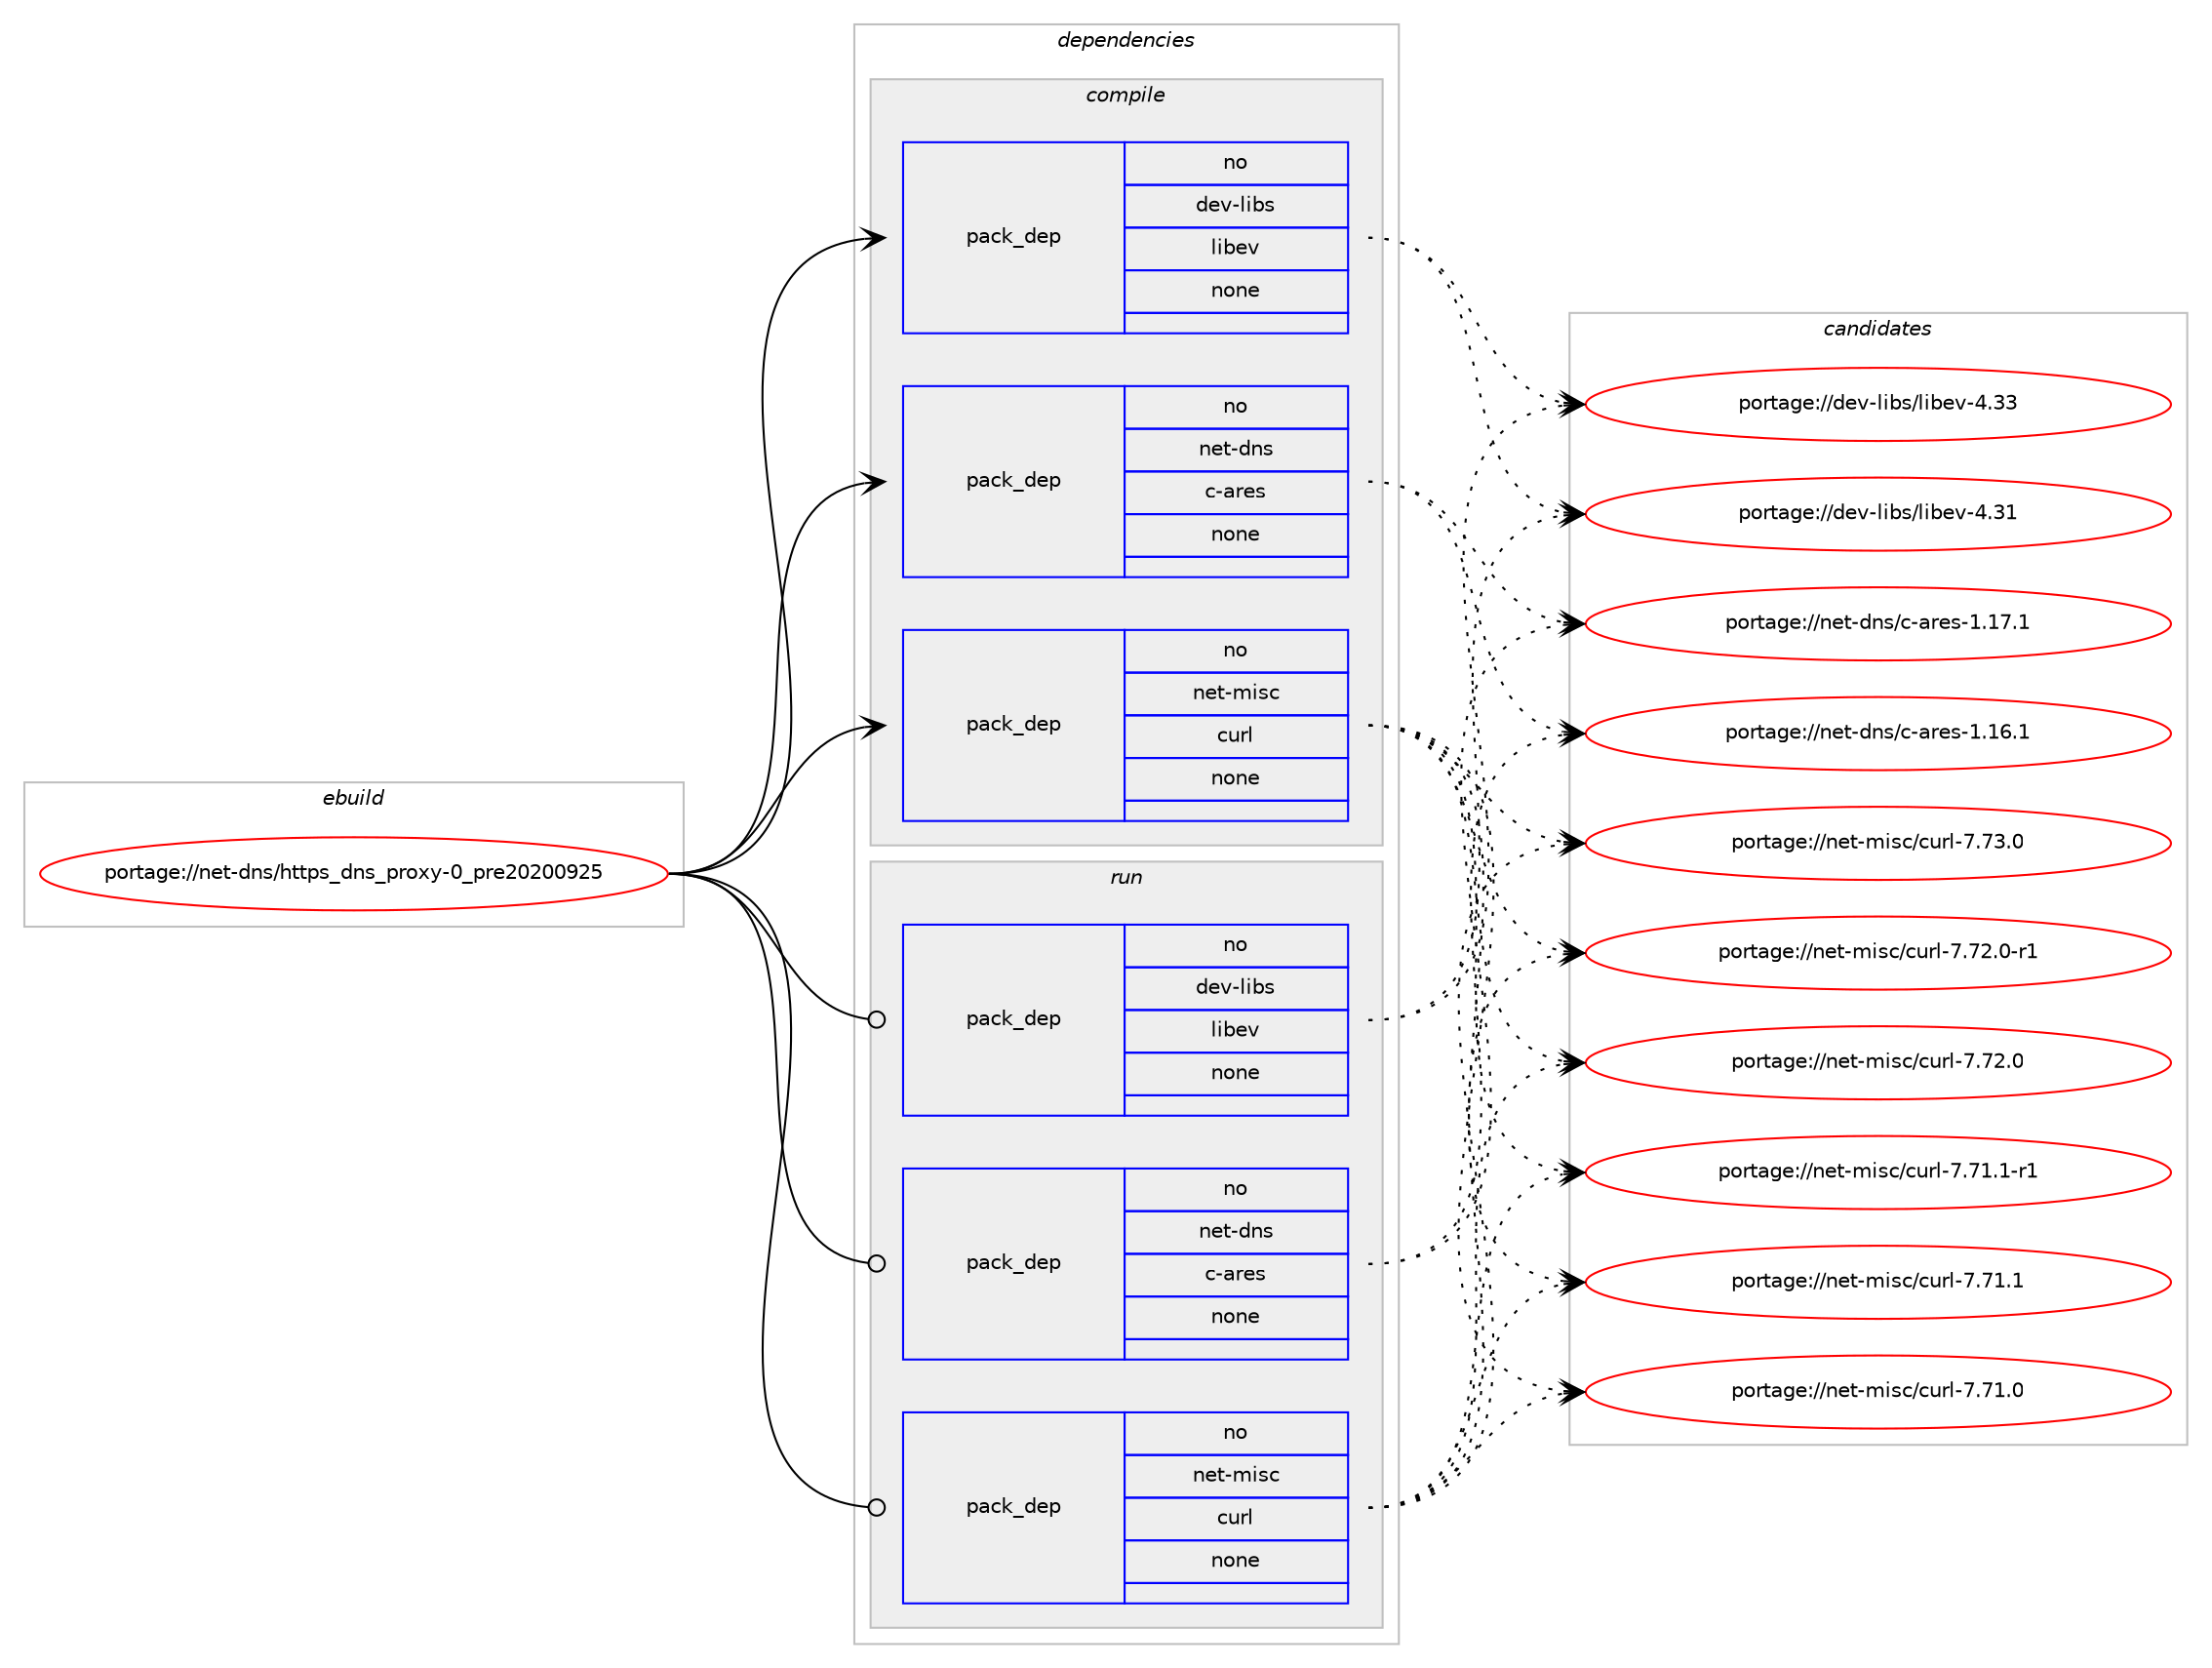 digraph prolog {

# *************
# Graph options
# *************

newrank=true;
concentrate=true;
compound=true;
graph [rankdir=LR,fontname=Helvetica,fontsize=10,ranksep=1.5];#, ranksep=2.5, nodesep=0.2];
edge  [arrowhead=vee];
node  [fontname=Helvetica,fontsize=10];

# **********
# The ebuild
# **********

subgraph cluster_leftcol {
color=gray;
rank=same;
label=<<i>ebuild</i>>;
id [label="portage://net-dns/https_dns_proxy-0_pre20200925", color=red, width=4, href="../net-dns/https_dns_proxy-0_pre20200925.svg"];
}

# ****************
# The dependencies
# ****************

subgraph cluster_midcol {
color=gray;
label=<<i>dependencies</i>>;
subgraph cluster_compile {
fillcolor="#eeeeee";
style=filled;
label=<<i>compile</i>>;
subgraph pack2675 {
dependency3219 [label=<<TABLE BORDER="0" CELLBORDER="1" CELLSPACING="0" CELLPADDING="4" WIDTH="220"><TR><TD ROWSPAN="6" CELLPADDING="30">pack_dep</TD></TR><TR><TD WIDTH="110">no</TD></TR><TR><TD>dev-libs</TD></TR><TR><TD>libev</TD></TR><TR><TD>none</TD></TR><TR><TD></TD></TR></TABLE>>, shape=none, color=blue];
}
id:e -> dependency3219:w [weight=20,style="solid",arrowhead="vee"];
subgraph pack2676 {
dependency3220 [label=<<TABLE BORDER="0" CELLBORDER="1" CELLSPACING="0" CELLPADDING="4" WIDTH="220"><TR><TD ROWSPAN="6" CELLPADDING="30">pack_dep</TD></TR><TR><TD WIDTH="110">no</TD></TR><TR><TD>net-dns</TD></TR><TR><TD>c-ares</TD></TR><TR><TD>none</TD></TR><TR><TD></TD></TR></TABLE>>, shape=none, color=blue];
}
id:e -> dependency3220:w [weight=20,style="solid",arrowhead="vee"];
subgraph pack2677 {
dependency3221 [label=<<TABLE BORDER="0" CELLBORDER="1" CELLSPACING="0" CELLPADDING="4" WIDTH="220"><TR><TD ROWSPAN="6" CELLPADDING="30">pack_dep</TD></TR><TR><TD WIDTH="110">no</TD></TR><TR><TD>net-misc</TD></TR><TR><TD>curl</TD></TR><TR><TD>none</TD></TR><TR><TD></TD></TR></TABLE>>, shape=none, color=blue];
}
id:e -> dependency3221:w [weight=20,style="solid",arrowhead="vee"];
}
subgraph cluster_compileandrun {
fillcolor="#eeeeee";
style=filled;
label=<<i>compile and run</i>>;
}
subgraph cluster_run {
fillcolor="#eeeeee";
style=filled;
label=<<i>run</i>>;
subgraph pack2678 {
dependency3222 [label=<<TABLE BORDER="0" CELLBORDER="1" CELLSPACING="0" CELLPADDING="4" WIDTH="220"><TR><TD ROWSPAN="6" CELLPADDING="30">pack_dep</TD></TR><TR><TD WIDTH="110">no</TD></TR><TR><TD>dev-libs</TD></TR><TR><TD>libev</TD></TR><TR><TD>none</TD></TR><TR><TD></TD></TR></TABLE>>, shape=none, color=blue];
}
id:e -> dependency3222:w [weight=20,style="solid",arrowhead="odot"];
subgraph pack2679 {
dependency3223 [label=<<TABLE BORDER="0" CELLBORDER="1" CELLSPACING="0" CELLPADDING="4" WIDTH="220"><TR><TD ROWSPAN="6" CELLPADDING="30">pack_dep</TD></TR><TR><TD WIDTH="110">no</TD></TR><TR><TD>net-dns</TD></TR><TR><TD>c-ares</TD></TR><TR><TD>none</TD></TR><TR><TD></TD></TR></TABLE>>, shape=none, color=blue];
}
id:e -> dependency3223:w [weight=20,style="solid",arrowhead="odot"];
subgraph pack2680 {
dependency3224 [label=<<TABLE BORDER="0" CELLBORDER="1" CELLSPACING="0" CELLPADDING="4" WIDTH="220"><TR><TD ROWSPAN="6" CELLPADDING="30">pack_dep</TD></TR><TR><TD WIDTH="110">no</TD></TR><TR><TD>net-misc</TD></TR><TR><TD>curl</TD></TR><TR><TD>none</TD></TR><TR><TD></TD></TR></TABLE>>, shape=none, color=blue];
}
id:e -> dependency3224:w [weight=20,style="solid",arrowhead="odot"];
}
}

# **************
# The candidates
# **************

subgraph cluster_choices {
rank=same;
color=gray;
label=<<i>candidates</i>>;

subgraph choice2675 {
color=black;
nodesep=1;
choice100101118451081059811547108105981011184552465151 [label="portage://dev-libs/libev-4.33", color=red, width=4,href="../dev-libs/libev-4.33.svg"];
choice100101118451081059811547108105981011184552465149 [label="portage://dev-libs/libev-4.31", color=red, width=4,href="../dev-libs/libev-4.31.svg"];
dependency3219:e -> choice100101118451081059811547108105981011184552465151:w [style=dotted,weight="100"];
dependency3219:e -> choice100101118451081059811547108105981011184552465149:w [style=dotted,weight="100"];
}
subgraph choice2676 {
color=black;
nodesep=1;
choice110101116451001101154799459711410111545494649554649 [label="portage://net-dns/c-ares-1.17.1", color=red, width=4,href="../net-dns/c-ares-1.17.1.svg"];
choice110101116451001101154799459711410111545494649544649 [label="portage://net-dns/c-ares-1.16.1", color=red, width=4,href="../net-dns/c-ares-1.16.1.svg"];
dependency3220:e -> choice110101116451001101154799459711410111545494649554649:w [style=dotted,weight="100"];
dependency3220:e -> choice110101116451001101154799459711410111545494649544649:w [style=dotted,weight="100"];
}
subgraph choice2677 {
color=black;
nodesep=1;
choice1101011164510910511599479911711410845554655514648 [label="portage://net-misc/curl-7.73.0", color=red, width=4,href="../net-misc/curl-7.73.0.svg"];
choice11010111645109105115994799117114108455546555046484511449 [label="portage://net-misc/curl-7.72.0-r1", color=red, width=4,href="../net-misc/curl-7.72.0-r1.svg"];
choice1101011164510910511599479911711410845554655504648 [label="portage://net-misc/curl-7.72.0", color=red, width=4,href="../net-misc/curl-7.72.0.svg"];
choice11010111645109105115994799117114108455546554946494511449 [label="portage://net-misc/curl-7.71.1-r1", color=red, width=4,href="../net-misc/curl-7.71.1-r1.svg"];
choice1101011164510910511599479911711410845554655494649 [label="portage://net-misc/curl-7.71.1", color=red, width=4,href="../net-misc/curl-7.71.1.svg"];
choice1101011164510910511599479911711410845554655494648 [label="portage://net-misc/curl-7.71.0", color=red, width=4,href="../net-misc/curl-7.71.0.svg"];
dependency3221:e -> choice1101011164510910511599479911711410845554655514648:w [style=dotted,weight="100"];
dependency3221:e -> choice11010111645109105115994799117114108455546555046484511449:w [style=dotted,weight="100"];
dependency3221:e -> choice1101011164510910511599479911711410845554655504648:w [style=dotted,weight="100"];
dependency3221:e -> choice11010111645109105115994799117114108455546554946494511449:w [style=dotted,weight="100"];
dependency3221:e -> choice1101011164510910511599479911711410845554655494649:w [style=dotted,weight="100"];
dependency3221:e -> choice1101011164510910511599479911711410845554655494648:w [style=dotted,weight="100"];
}
subgraph choice2678 {
color=black;
nodesep=1;
choice100101118451081059811547108105981011184552465151 [label="portage://dev-libs/libev-4.33", color=red, width=4,href="../dev-libs/libev-4.33.svg"];
choice100101118451081059811547108105981011184552465149 [label="portage://dev-libs/libev-4.31", color=red, width=4,href="../dev-libs/libev-4.31.svg"];
dependency3222:e -> choice100101118451081059811547108105981011184552465151:w [style=dotted,weight="100"];
dependency3222:e -> choice100101118451081059811547108105981011184552465149:w [style=dotted,weight="100"];
}
subgraph choice2679 {
color=black;
nodesep=1;
choice110101116451001101154799459711410111545494649554649 [label="portage://net-dns/c-ares-1.17.1", color=red, width=4,href="../net-dns/c-ares-1.17.1.svg"];
choice110101116451001101154799459711410111545494649544649 [label="portage://net-dns/c-ares-1.16.1", color=red, width=4,href="../net-dns/c-ares-1.16.1.svg"];
dependency3223:e -> choice110101116451001101154799459711410111545494649554649:w [style=dotted,weight="100"];
dependency3223:e -> choice110101116451001101154799459711410111545494649544649:w [style=dotted,weight="100"];
}
subgraph choice2680 {
color=black;
nodesep=1;
choice1101011164510910511599479911711410845554655514648 [label="portage://net-misc/curl-7.73.0", color=red, width=4,href="../net-misc/curl-7.73.0.svg"];
choice11010111645109105115994799117114108455546555046484511449 [label="portage://net-misc/curl-7.72.0-r1", color=red, width=4,href="../net-misc/curl-7.72.0-r1.svg"];
choice1101011164510910511599479911711410845554655504648 [label="portage://net-misc/curl-7.72.0", color=red, width=4,href="../net-misc/curl-7.72.0.svg"];
choice11010111645109105115994799117114108455546554946494511449 [label="portage://net-misc/curl-7.71.1-r1", color=red, width=4,href="../net-misc/curl-7.71.1-r1.svg"];
choice1101011164510910511599479911711410845554655494649 [label="portage://net-misc/curl-7.71.1", color=red, width=4,href="../net-misc/curl-7.71.1.svg"];
choice1101011164510910511599479911711410845554655494648 [label="portage://net-misc/curl-7.71.0", color=red, width=4,href="../net-misc/curl-7.71.0.svg"];
dependency3224:e -> choice1101011164510910511599479911711410845554655514648:w [style=dotted,weight="100"];
dependency3224:e -> choice11010111645109105115994799117114108455546555046484511449:w [style=dotted,weight="100"];
dependency3224:e -> choice1101011164510910511599479911711410845554655504648:w [style=dotted,weight="100"];
dependency3224:e -> choice11010111645109105115994799117114108455546554946494511449:w [style=dotted,weight="100"];
dependency3224:e -> choice1101011164510910511599479911711410845554655494649:w [style=dotted,weight="100"];
dependency3224:e -> choice1101011164510910511599479911711410845554655494648:w [style=dotted,weight="100"];
}
}

}
